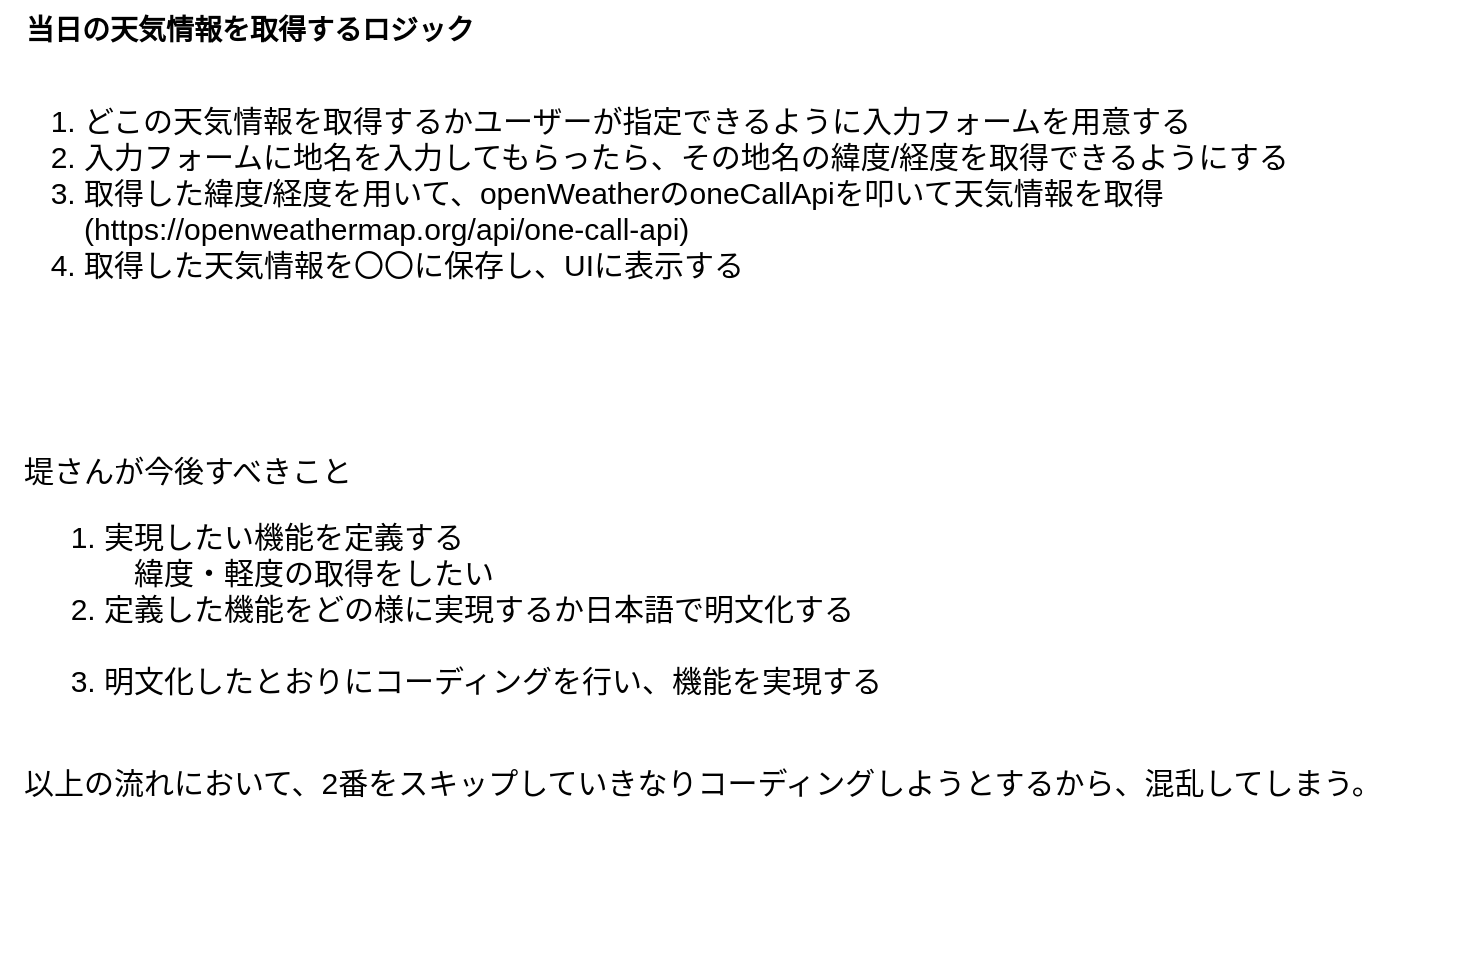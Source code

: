 <mxfile>
    <diagram id="wF6o1C5bELJG3DaBT3Nh" name="ページ1">
        <mxGraphModel dx="903" dy="503" grid="1" gridSize="10" guides="1" tooltips="1" connect="1" arrows="1" fold="1" page="1" pageScale="1" pageWidth="827" pageHeight="1169" math="0" shadow="0">
            <root>
                <mxCell id="0"/>
                <mxCell id="1" parent="0"/>
                <mxCell id="2" value="当日の天気情報を取得するロジック" style="text;html=1;align=center;verticalAlign=middle;whiteSpace=wrap;rounded=0;fontStyle=1;fontSize=14;" parent="1" vertex="1">
                    <mxGeometry x="40" y="40" width="250" height="30" as="geometry"/>
                </mxCell>
                <mxCell id="-WD0JzUzoWJYTP-oxWR6-2" value="&lt;ol style=&quot;font-size: 15px;&quot;&gt;&lt;li style=&quot;font-size: 15px;&quot;&gt;どこの天気情報を取得するかユーザーが指定できるように入力フォームを用意する&lt;/li&gt;&lt;li style=&quot;font-size: 15px;&quot;&gt;入力フォームに地名を入力してもらったら、その地名の緯度/経度を取得できるようにする&lt;/li&gt;&lt;li style=&quot;font-size: 15px;&quot;&gt;取得した緯度/経度を用いて、openWeatherのoneCallApiを叩いて天気情報を取得(https://openweathermap.org/api/one-call-api)&lt;/li&gt;&lt;li style=&quot;font-size: 15px;&quot;&gt;取得した天気情報を〇〇に保存し、UIに表示する&lt;/li&gt;&lt;/ol&gt;" style="text;html=1;strokeColor=none;fillColor=none;align=left;verticalAlign=top;whiteSpace=wrap;rounded=0;fontSize=15;" vertex="1" parent="1">
                    <mxGeometry x="40" y="70" width="670" height="150" as="geometry"/>
                </mxCell>
                <mxCell id="-WD0JzUzoWJYTP-oxWR6-3" value="堤さんが今後すべきこと&lt;br style=&quot;font-size: 15px&quot;&gt;&lt;ol style=&quot;font-size: 15px&quot;&gt;&lt;li style=&quot;font-size: 15px&quot;&gt;実現したい機能を定義する&lt;br&gt;　緯度・軽度の取得をしたい&lt;/li&gt;&lt;li style=&quot;font-size: 15px&quot;&gt;定義した機能をどの様に実現するか日本語で明文化する&lt;br&gt;　&lt;/li&gt;&lt;li style=&quot;font-size: 15px&quot;&gt;明文化したとおりにコーディングを行い、機能を実現する&lt;br&gt;　&lt;/li&gt;&lt;/ol&gt;&lt;div style=&quot;font-size: 15px&quot;&gt;以上の流れにおいて、2番をスキップしていきなりコーディングしようとするから、混乱してしまう。&lt;/div&gt;" style="text;html=1;strokeColor=none;fillColor=none;align=left;verticalAlign=top;whiteSpace=wrap;rounded=0;fontSize=15;" vertex="1" parent="1">
                    <mxGeometry x="50" y="260" width="720" height="260" as="geometry"/>
                </mxCell>
            </root>
        </mxGraphModel>
    </diagram>
</mxfile>